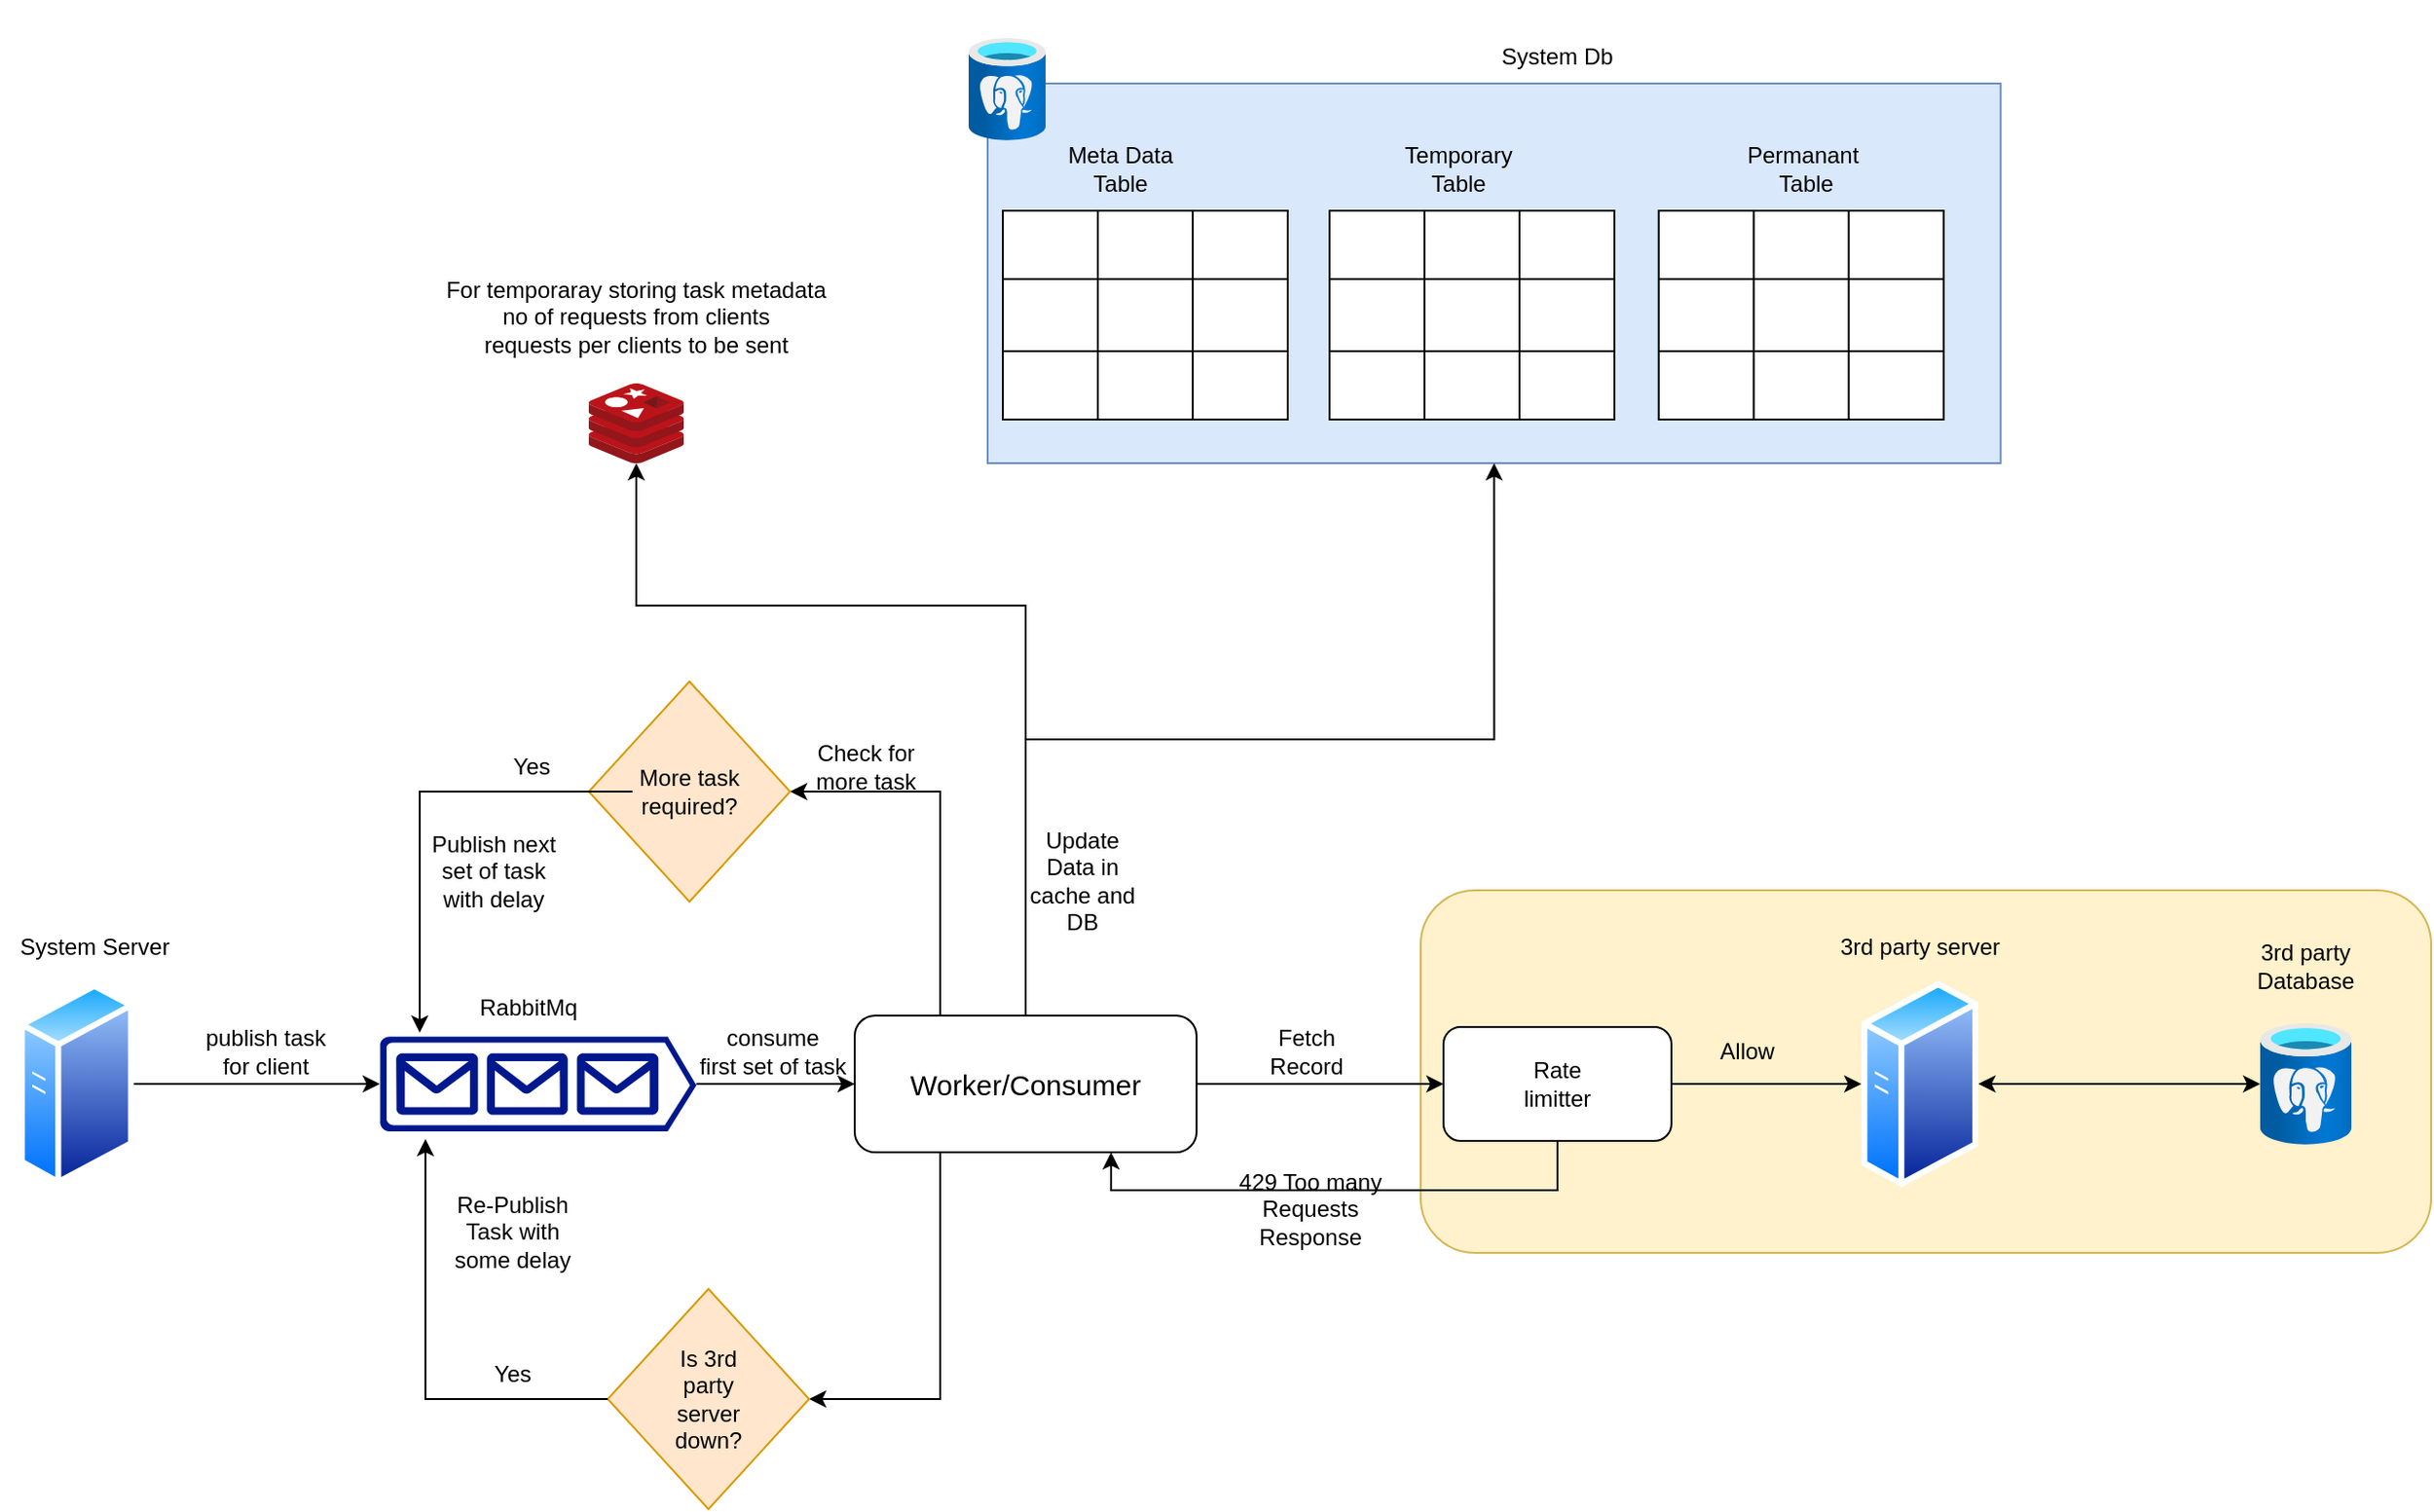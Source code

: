 <mxfile version="28.0.7">
  <diagram name="Page-1" id="ngzeG0fBWkEeCLGVv72K">
    <mxGraphModel dx="1215" dy="849" grid="0" gridSize="10" guides="1" tooltips="1" connect="1" arrows="1" fold="1" page="0" pageScale="1" pageWidth="850" pageHeight="1100" math="0" shadow="0">
      <root>
        <mxCell id="0" />
        <mxCell id="1" parent="0" />
        <mxCell id="7YgNZgdCeY3ffajexl75-25" value="" style="rounded=1;whiteSpace=wrap;html=1;fillColor=#fff2cc;strokeColor=#d6b656;" parent="1" vertex="1">
          <mxGeometry x="488" y="210" width="532" height="191" as="geometry" />
        </mxCell>
        <mxCell id="13wFkKbHyslXbrSLj6gN-38" value="" style="rounded=0;whiteSpace=wrap;html=1;fillColor=#dae8fc;strokeColor=#6c8ebf;" parent="1" vertex="1">
          <mxGeometry x="260" y="-215" width="533.33" height="200" as="geometry" />
        </mxCell>
        <mxCell id="XahCi_TKHKnhA9Hn1B0T-5" style="edgeStyle=orthogonalEdgeStyle;rounded=0;orthogonalLoop=1;jettySize=auto;html=1;exitX=1;exitY=0.5;exitDx=0;exitDy=0;startArrow=classic;startFill=1;" parent="1" source="XahCi_TKHKnhA9Hn1B0T-1" target="XahCi_TKHKnhA9Hn1B0T-3" edge="1">
          <mxGeometry relative="1" as="geometry" />
        </mxCell>
        <mxCell id="XahCi_TKHKnhA9Hn1B0T-1" value="" style="image;aspect=fixed;perimeter=ellipsePerimeter;html=1;align=center;shadow=0;dashed=0;spacingTop=3;image=img/lib/active_directory/generic_server.svg;" parent="1" vertex="1">
          <mxGeometry x="720" y="257" width="61.6" height="110" as="geometry" />
        </mxCell>
        <mxCell id="XahCi_TKHKnhA9Hn1B0T-2" value="3rd party server" style="text;html=1;align=center;verticalAlign=middle;whiteSpace=wrap;rounded=0;" parent="1" vertex="1">
          <mxGeometry x="700.8" y="210" width="100" height="60" as="geometry" />
        </mxCell>
        <mxCell id="XahCi_TKHKnhA9Hn1B0T-3" value="" style="image;aspect=fixed;html=1;points=[];align=center;fontSize=12;image=img/lib/azure2/databases/Azure_Database_PostgreSQL_Server.svg;" parent="1" vertex="1">
          <mxGeometry x="930" y="280" width="48" height="64" as="geometry" />
        </mxCell>
        <mxCell id="XahCi_TKHKnhA9Hn1B0T-4" value="3rd party Database" style="text;html=1;align=center;verticalAlign=middle;whiteSpace=wrap;rounded=0;" parent="1" vertex="1">
          <mxGeometry x="904" y="220" width="100" height="60" as="geometry" />
        </mxCell>
        <mxCell id="XahCi_TKHKnhA9Hn1B0T-7" style="edgeStyle=orthogonalEdgeStyle;rounded=0;orthogonalLoop=1;jettySize=auto;html=1;entryX=0;entryY=0.5;entryDx=0;entryDy=0;" parent="1" source="XahCi_TKHKnhA9Hn1B0T-6" target="XahCi_TKHKnhA9Hn1B0T-1" edge="1">
          <mxGeometry relative="1" as="geometry" />
        </mxCell>
        <mxCell id="7YgNZgdCeY3ffajexl75-3" style="edgeStyle=orthogonalEdgeStyle;rounded=0;orthogonalLoop=1;jettySize=auto;html=1;exitX=0.5;exitY=1;exitDx=0;exitDy=0;entryX=0.75;entryY=1;entryDx=0;entryDy=0;" parent="1" source="XahCi_TKHKnhA9Hn1B0T-6" target="13wFkKbHyslXbrSLj6gN-6" edge="1">
          <mxGeometry relative="1" as="geometry" />
        </mxCell>
        <mxCell id="XahCi_TKHKnhA9Hn1B0T-6" value="" style="rounded=1;whiteSpace=wrap;html=1;" parent="1" vertex="1">
          <mxGeometry x="500" y="282" width="120" height="60" as="geometry" />
        </mxCell>
        <mxCell id="XahCi_TKHKnhA9Hn1B0T-8" value="Rate limitter" style="text;html=1;align=center;verticalAlign=middle;whiteSpace=wrap;rounded=0;" parent="1" vertex="1">
          <mxGeometry x="530" y="297" width="60" height="30" as="geometry" />
        </mxCell>
        <mxCell id="XahCi_TKHKnhA9Hn1B0T-10" value="Allow" style="text;html=1;align=center;verticalAlign=middle;whiteSpace=wrap;rounded=0;" parent="1" vertex="1">
          <mxGeometry x="630" y="280" width="60" height="30" as="geometry" />
        </mxCell>
        <mxCell id="13wFkKbHyslXbrSLj6gN-1" value="" style="image;aspect=fixed;perimeter=ellipsePerimeter;html=1;align=center;shadow=0;dashed=0;spacingTop=3;image=img/lib/active_directory/generic_server.svg;" parent="1" vertex="1">
          <mxGeometry x="-250" y="258" width="60.48" height="108" as="geometry" />
        </mxCell>
        <mxCell id="13wFkKbHyslXbrSLj6gN-7" style="edgeStyle=orthogonalEdgeStyle;rounded=0;orthogonalLoop=1;jettySize=auto;html=1;" parent="1" source="13wFkKbHyslXbrSLj6gN-2" target="13wFkKbHyslXbrSLj6gN-6" edge="1">
          <mxGeometry relative="1" as="geometry" />
        </mxCell>
        <mxCell id="13wFkKbHyslXbrSLj6gN-2" value="" style="sketch=0;aspect=fixed;pointerEvents=1;shadow=0;dashed=0;html=1;strokeColor=none;labelPosition=center;verticalLabelPosition=bottom;verticalAlign=top;align=center;fillColor=#00188D;shape=mxgraph.azure.queue_generic" parent="1" vertex="1">
          <mxGeometry x="-60" y="287" width="166.67" height="50" as="geometry" />
        </mxCell>
        <mxCell id="13wFkKbHyslXbrSLj6gN-3" style="edgeStyle=orthogonalEdgeStyle;rounded=0;orthogonalLoop=1;jettySize=auto;html=1;entryX=0;entryY=0.5;entryDx=0;entryDy=0;entryPerimeter=0;" parent="1" source="13wFkKbHyslXbrSLj6gN-1" target="13wFkKbHyslXbrSLj6gN-2" edge="1">
          <mxGeometry relative="1" as="geometry" />
        </mxCell>
        <mxCell id="13wFkKbHyslXbrSLj6gN-4" value="publish task for client" style="text;html=1;align=center;verticalAlign=middle;whiteSpace=wrap;rounded=0;" parent="1" vertex="1">
          <mxGeometry x="-160" y="280" width="80" height="30" as="geometry" />
        </mxCell>
        <mxCell id="13wFkKbHyslXbrSLj6gN-5" value="RabbitMq&amp;nbsp;" style="text;html=1;align=center;verticalAlign=middle;whiteSpace=wrap;rounded=0;" parent="1" vertex="1">
          <mxGeometry x="-10" y="257" width="60" height="30" as="geometry" />
        </mxCell>
        <mxCell id="13wFkKbHyslXbrSLj6gN-41" style="edgeStyle=orthogonalEdgeStyle;rounded=0;orthogonalLoop=1;jettySize=auto;html=1;exitX=1;exitY=0.5;exitDx=0;exitDy=0;" parent="1" source="13wFkKbHyslXbrSLj6gN-6" target="XahCi_TKHKnhA9Hn1B0T-6" edge="1">
          <mxGeometry relative="1" as="geometry" />
        </mxCell>
        <mxCell id="7YgNZgdCeY3ffajexl75-11" style="edgeStyle=orthogonalEdgeStyle;rounded=0;orthogonalLoop=1;jettySize=auto;html=1;exitX=0.25;exitY=0;exitDx=0;exitDy=0;entryX=1;entryY=0.5;entryDx=0;entryDy=0;" parent="1" source="13wFkKbHyslXbrSLj6gN-6" target="7YgNZgdCeY3ffajexl75-10" edge="1">
          <mxGeometry relative="1" as="geometry" />
        </mxCell>
        <mxCell id="7YgNZgdCeY3ffajexl75-17" style="edgeStyle=orthogonalEdgeStyle;rounded=0;orthogonalLoop=1;jettySize=auto;html=1;exitX=0.25;exitY=1;exitDx=0;exitDy=0;entryX=1;entryY=0.5;entryDx=0;entryDy=0;" parent="1" source="13wFkKbHyslXbrSLj6gN-6" target="7YgNZgdCeY3ffajexl75-15" edge="1">
          <mxGeometry relative="1" as="geometry" />
        </mxCell>
        <mxCell id="7YgNZgdCeY3ffajexl75-22" style="edgeStyle=orthogonalEdgeStyle;rounded=0;orthogonalLoop=1;jettySize=auto;html=1;exitX=0.5;exitY=0;exitDx=0;exitDy=0;entryX=0.5;entryY=1;entryDx=0;entryDy=0;" parent="1" source="13wFkKbHyslXbrSLj6gN-6" target="13wFkKbHyslXbrSLj6gN-38" edge="1">
          <mxGeometry relative="1" as="geometry" />
        </mxCell>
        <mxCell id="7YgNZgdCeY3ffajexl75-23" style="edgeStyle=orthogonalEdgeStyle;rounded=0;orthogonalLoop=1;jettySize=auto;html=1;exitX=0.5;exitY=0;exitDx=0;exitDy=0;" parent="1" source="13wFkKbHyslXbrSLj6gN-6" target="13wFkKbHyslXbrSLj6gN-43" edge="1">
          <mxGeometry relative="1" as="geometry">
            <Array as="points">
              <mxPoint x="280" y="60" />
              <mxPoint x="75" y="60" />
            </Array>
          </mxGeometry>
        </mxCell>
        <mxCell id="13wFkKbHyslXbrSLj6gN-6" value="&lt;font style=&quot;font-size: 15px;&quot;&gt;Worker/Consumer&lt;/font&gt;" style="rounded=1;whiteSpace=wrap;html=1;" parent="1" vertex="1">
          <mxGeometry x="190" y="276" width="180" height="72" as="geometry" />
        </mxCell>
        <mxCell id="13wFkKbHyslXbrSLj6gN-8" value="consume&lt;br&gt;first set of task" style="text;html=1;align=center;verticalAlign=middle;whiteSpace=wrap;rounded=0;" parent="1" vertex="1">
          <mxGeometry x="106.67" y="280" width="80" height="30" as="geometry" />
        </mxCell>
        <mxCell id="13wFkKbHyslXbrSLj6gN-9" value="" style="shape=table;startSize=0;container=1;collapsible=0;childLayout=tableLayout;fontSize=16;" parent="1" vertex="1">
          <mxGeometry x="440" y="-148" width="150" height="110" as="geometry" />
        </mxCell>
        <mxCell id="13wFkKbHyslXbrSLj6gN-10" value="" style="shape=tableRow;horizontal=0;startSize=0;swimlaneHead=0;swimlaneBody=0;strokeColor=inherit;top=0;left=0;bottom=0;right=0;collapsible=0;dropTarget=0;fillColor=none;points=[[0,0.5],[1,0.5]];portConstraint=eastwest;fontSize=16;" parent="13wFkKbHyslXbrSLj6gN-9" vertex="1">
          <mxGeometry width="150" height="36" as="geometry" />
        </mxCell>
        <mxCell id="13wFkKbHyslXbrSLj6gN-11" value="" style="shape=partialRectangle;html=1;whiteSpace=wrap;connectable=0;strokeColor=inherit;overflow=hidden;fillColor=none;top=0;left=0;bottom=0;right=0;pointerEvents=1;fontSize=16;" parent="13wFkKbHyslXbrSLj6gN-10" vertex="1">
          <mxGeometry width="50" height="36" as="geometry">
            <mxRectangle width="50" height="36" as="alternateBounds" />
          </mxGeometry>
        </mxCell>
        <mxCell id="13wFkKbHyslXbrSLj6gN-12" value="" style="shape=partialRectangle;html=1;whiteSpace=wrap;connectable=0;strokeColor=inherit;overflow=hidden;fillColor=none;top=0;left=0;bottom=0;right=0;pointerEvents=1;fontSize=16;" parent="13wFkKbHyslXbrSLj6gN-10" vertex="1">
          <mxGeometry x="50" width="50" height="36" as="geometry">
            <mxRectangle width="50" height="36" as="alternateBounds" />
          </mxGeometry>
        </mxCell>
        <mxCell id="13wFkKbHyslXbrSLj6gN-13" value="" style="shape=partialRectangle;html=1;whiteSpace=wrap;connectable=0;strokeColor=inherit;overflow=hidden;fillColor=none;top=0;left=0;bottom=0;right=0;pointerEvents=1;fontSize=16;" parent="13wFkKbHyslXbrSLj6gN-10" vertex="1">
          <mxGeometry x="100" width="50" height="36" as="geometry">
            <mxRectangle width="50" height="36" as="alternateBounds" />
          </mxGeometry>
        </mxCell>
        <mxCell id="13wFkKbHyslXbrSLj6gN-14" value="" style="shape=tableRow;horizontal=0;startSize=0;swimlaneHead=0;swimlaneBody=0;strokeColor=inherit;top=0;left=0;bottom=0;right=0;collapsible=0;dropTarget=0;fillColor=none;points=[[0,0.5],[1,0.5]];portConstraint=eastwest;fontSize=16;" parent="13wFkKbHyslXbrSLj6gN-9" vertex="1">
          <mxGeometry y="36" width="150" height="38" as="geometry" />
        </mxCell>
        <mxCell id="13wFkKbHyslXbrSLj6gN-15" value="" style="shape=partialRectangle;html=1;whiteSpace=wrap;connectable=0;strokeColor=inherit;overflow=hidden;fillColor=none;top=0;left=0;bottom=0;right=0;pointerEvents=1;fontSize=16;" parent="13wFkKbHyslXbrSLj6gN-14" vertex="1">
          <mxGeometry width="50" height="38" as="geometry">
            <mxRectangle width="50" height="38" as="alternateBounds" />
          </mxGeometry>
        </mxCell>
        <mxCell id="13wFkKbHyslXbrSLj6gN-16" value="" style="shape=partialRectangle;html=1;whiteSpace=wrap;connectable=0;strokeColor=inherit;overflow=hidden;fillColor=none;top=0;left=0;bottom=0;right=0;pointerEvents=1;fontSize=16;" parent="13wFkKbHyslXbrSLj6gN-14" vertex="1">
          <mxGeometry x="50" width="50" height="38" as="geometry">
            <mxRectangle width="50" height="38" as="alternateBounds" />
          </mxGeometry>
        </mxCell>
        <mxCell id="13wFkKbHyslXbrSLj6gN-17" value="" style="shape=partialRectangle;html=1;whiteSpace=wrap;connectable=0;strokeColor=inherit;overflow=hidden;fillColor=none;top=0;left=0;bottom=0;right=0;pointerEvents=1;fontSize=16;" parent="13wFkKbHyslXbrSLj6gN-14" vertex="1">
          <mxGeometry x="100" width="50" height="38" as="geometry">
            <mxRectangle width="50" height="38" as="alternateBounds" />
          </mxGeometry>
        </mxCell>
        <mxCell id="13wFkKbHyslXbrSLj6gN-18" value="" style="shape=tableRow;horizontal=0;startSize=0;swimlaneHead=0;swimlaneBody=0;strokeColor=inherit;top=0;left=0;bottom=0;right=0;collapsible=0;dropTarget=0;fillColor=none;points=[[0,0.5],[1,0.5]];portConstraint=eastwest;fontSize=16;" parent="13wFkKbHyslXbrSLj6gN-9" vertex="1">
          <mxGeometry y="74" width="150" height="36" as="geometry" />
        </mxCell>
        <mxCell id="13wFkKbHyslXbrSLj6gN-19" value="" style="shape=partialRectangle;html=1;whiteSpace=wrap;connectable=0;strokeColor=inherit;overflow=hidden;fillColor=none;top=0;left=0;bottom=0;right=0;pointerEvents=1;fontSize=16;" parent="13wFkKbHyslXbrSLj6gN-18" vertex="1">
          <mxGeometry width="50" height="36" as="geometry">
            <mxRectangle width="50" height="36" as="alternateBounds" />
          </mxGeometry>
        </mxCell>
        <mxCell id="13wFkKbHyslXbrSLj6gN-20" value="" style="shape=partialRectangle;html=1;whiteSpace=wrap;connectable=0;strokeColor=inherit;overflow=hidden;fillColor=none;top=0;left=0;bottom=0;right=0;pointerEvents=1;fontSize=16;" parent="13wFkKbHyslXbrSLj6gN-18" vertex="1">
          <mxGeometry x="50" width="50" height="36" as="geometry">
            <mxRectangle width="50" height="36" as="alternateBounds" />
          </mxGeometry>
        </mxCell>
        <mxCell id="13wFkKbHyslXbrSLj6gN-21" value="" style="shape=partialRectangle;html=1;whiteSpace=wrap;connectable=0;strokeColor=inherit;overflow=hidden;fillColor=none;top=0;left=0;bottom=0;right=0;pointerEvents=1;fontSize=16;" parent="13wFkKbHyslXbrSLj6gN-18" vertex="1">
          <mxGeometry x="100" width="50" height="36" as="geometry">
            <mxRectangle width="50" height="36" as="alternateBounds" />
          </mxGeometry>
        </mxCell>
        <mxCell id="13wFkKbHyslXbrSLj6gN-22" value="Temporary Table" style="text;html=1;align=center;verticalAlign=middle;whiteSpace=wrap;rounded=0;" parent="1" vertex="1">
          <mxGeometry x="478" y="-185" width="60" height="30" as="geometry" />
        </mxCell>
        <mxCell id="13wFkKbHyslXbrSLj6gN-23" value="" style="shape=table;startSize=0;container=1;collapsible=0;childLayout=tableLayout;fontSize=16;" parent="1" vertex="1">
          <mxGeometry x="613.33" y="-148" width="150" height="110" as="geometry" />
        </mxCell>
        <mxCell id="13wFkKbHyslXbrSLj6gN-24" value="" style="shape=tableRow;horizontal=0;startSize=0;swimlaneHead=0;swimlaneBody=0;strokeColor=inherit;top=0;left=0;bottom=0;right=0;collapsible=0;dropTarget=0;fillColor=none;points=[[0,0.5],[1,0.5]];portConstraint=eastwest;fontSize=16;" parent="13wFkKbHyslXbrSLj6gN-23" vertex="1">
          <mxGeometry width="150" height="36" as="geometry" />
        </mxCell>
        <mxCell id="13wFkKbHyslXbrSLj6gN-25" value="" style="shape=partialRectangle;html=1;whiteSpace=wrap;connectable=0;strokeColor=inherit;overflow=hidden;fillColor=none;top=0;left=0;bottom=0;right=0;pointerEvents=1;fontSize=16;" parent="13wFkKbHyslXbrSLj6gN-24" vertex="1">
          <mxGeometry width="50" height="36" as="geometry">
            <mxRectangle width="50" height="36" as="alternateBounds" />
          </mxGeometry>
        </mxCell>
        <mxCell id="13wFkKbHyslXbrSLj6gN-26" value="" style="shape=partialRectangle;html=1;whiteSpace=wrap;connectable=0;strokeColor=inherit;overflow=hidden;fillColor=none;top=0;left=0;bottom=0;right=0;pointerEvents=1;fontSize=16;" parent="13wFkKbHyslXbrSLj6gN-24" vertex="1">
          <mxGeometry x="50" width="50" height="36" as="geometry">
            <mxRectangle width="50" height="36" as="alternateBounds" />
          </mxGeometry>
        </mxCell>
        <mxCell id="13wFkKbHyslXbrSLj6gN-27" value="" style="shape=partialRectangle;html=1;whiteSpace=wrap;connectable=0;strokeColor=inherit;overflow=hidden;fillColor=none;top=0;left=0;bottom=0;right=0;pointerEvents=1;fontSize=16;" parent="13wFkKbHyslXbrSLj6gN-24" vertex="1">
          <mxGeometry x="100" width="50" height="36" as="geometry">
            <mxRectangle width="50" height="36" as="alternateBounds" />
          </mxGeometry>
        </mxCell>
        <mxCell id="13wFkKbHyslXbrSLj6gN-28" value="" style="shape=tableRow;horizontal=0;startSize=0;swimlaneHead=0;swimlaneBody=0;strokeColor=inherit;top=0;left=0;bottom=0;right=0;collapsible=0;dropTarget=0;fillColor=none;points=[[0,0.5],[1,0.5]];portConstraint=eastwest;fontSize=16;" parent="13wFkKbHyslXbrSLj6gN-23" vertex="1">
          <mxGeometry y="36" width="150" height="38" as="geometry" />
        </mxCell>
        <mxCell id="13wFkKbHyslXbrSLj6gN-29" value="" style="shape=partialRectangle;html=1;whiteSpace=wrap;connectable=0;strokeColor=inherit;overflow=hidden;fillColor=none;top=0;left=0;bottom=0;right=0;pointerEvents=1;fontSize=16;" parent="13wFkKbHyslXbrSLj6gN-28" vertex="1">
          <mxGeometry width="50" height="38" as="geometry">
            <mxRectangle width="50" height="38" as="alternateBounds" />
          </mxGeometry>
        </mxCell>
        <mxCell id="13wFkKbHyslXbrSLj6gN-30" value="" style="shape=partialRectangle;html=1;whiteSpace=wrap;connectable=0;strokeColor=inherit;overflow=hidden;fillColor=none;top=0;left=0;bottom=0;right=0;pointerEvents=1;fontSize=16;" parent="13wFkKbHyslXbrSLj6gN-28" vertex="1">
          <mxGeometry x="50" width="50" height="38" as="geometry">
            <mxRectangle width="50" height="38" as="alternateBounds" />
          </mxGeometry>
        </mxCell>
        <mxCell id="13wFkKbHyslXbrSLj6gN-31" value="" style="shape=partialRectangle;html=1;whiteSpace=wrap;connectable=0;strokeColor=inherit;overflow=hidden;fillColor=none;top=0;left=0;bottom=0;right=0;pointerEvents=1;fontSize=16;" parent="13wFkKbHyslXbrSLj6gN-28" vertex="1">
          <mxGeometry x="100" width="50" height="38" as="geometry">
            <mxRectangle width="50" height="38" as="alternateBounds" />
          </mxGeometry>
        </mxCell>
        <mxCell id="13wFkKbHyslXbrSLj6gN-32" value="" style="shape=tableRow;horizontal=0;startSize=0;swimlaneHead=0;swimlaneBody=0;strokeColor=inherit;top=0;left=0;bottom=0;right=0;collapsible=0;dropTarget=0;fillColor=none;points=[[0,0.5],[1,0.5]];portConstraint=eastwest;fontSize=16;" parent="13wFkKbHyslXbrSLj6gN-23" vertex="1">
          <mxGeometry y="74" width="150" height="36" as="geometry" />
        </mxCell>
        <mxCell id="13wFkKbHyslXbrSLj6gN-33" value="" style="shape=partialRectangle;html=1;whiteSpace=wrap;connectable=0;strokeColor=inherit;overflow=hidden;fillColor=none;top=0;left=0;bottom=0;right=0;pointerEvents=1;fontSize=16;" parent="13wFkKbHyslXbrSLj6gN-32" vertex="1">
          <mxGeometry width="50" height="36" as="geometry">
            <mxRectangle width="50" height="36" as="alternateBounds" />
          </mxGeometry>
        </mxCell>
        <mxCell id="13wFkKbHyslXbrSLj6gN-34" value="" style="shape=partialRectangle;html=1;whiteSpace=wrap;connectable=0;strokeColor=inherit;overflow=hidden;fillColor=none;top=0;left=0;bottom=0;right=0;pointerEvents=1;fontSize=16;" parent="13wFkKbHyslXbrSLj6gN-32" vertex="1">
          <mxGeometry x="50" width="50" height="36" as="geometry">
            <mxRectangle width="50" height="36" as="alternateBounds" />
          </mxGeometry>
        </mxCell>
        <mxCell id="13wFkKbHyslXbrSLj6gN-35" value="" style="shape=partialRectangle;html=1;whiteSpace=wrap;connectable=0;strokeColor=inherit;overflow=hidden;fillColor=none;top=0;left=0;bottom=0;right=0;pointerEvents=1;fontSize=16;" parent="13wFkKbHyslXbrSLj6gN-32" vertex="1">
          <mxGeometry x="100" width="50" height="36" as="geometry">
            <mxRectangle width="50" height="36" as="alternateBounds" />
          </mxGeometry>
        </mxCell>
        <mxCell id="13wFkKbHyslXbrSLj6gN-36" value="Permanant&amp;nbsp; Table" style="text;html=1;align=center;verticalAlign=middle;whiteSpace=wrap;rounded=0;" parent="1" vertex="1">
          <mxGeometry x="661.33" y="-185" width="60" height="30" as="geometry" />
        </mxCell>
        <mxCell id="13wFkKbHyslXbrSLj6gN-39" value="" style="image;aspect=fixed;html=1;points=[];align=center;fontSize=12;image=img/lib/azure2/databases/Azure_Database_PostgreSQL_Server.svg;" parent="1" vertex="1">
          <mxGeometry x="250" y="-239" width="40.5" height="54" as="geometry" />
        </mxCell>
        <mxCell id="13wFkKbHyslXbrSLj6gN-42" value="Fetch Record" style="text;html=1;align=center;verticalAlign=middle;whiteSpace=wrap;rounded=0;" parent="1" vertex="1">
          <mxGeometry x="398" y="280" width="60" height="30" as="geometry" />
        </mxCell>
        <mxCell id="13wFkKbHyslXbrSLj6gN-43" value="" style="image;sketch=0;aspect=fixed;html=1;points=[];align=center;fontSize=12;image=img/lib/mscae/Cache_Redis_Product.svg;" parent="1" vertex="1">
          <mxGeometry x="50" y="-57" width="50" height="42" as="geometry" />
        </mxCell>
        <mxCell id="13wFkKbHyslXbrSLj6gN-44" value="For temporaray storing task metadata&lt;div&gt;no of requests from clients&lt;/div&gt;&lt;div&gt;requests per clients to be sent&lt;/div&gt;" style="text;html=1;align=center;verticalAlign=middle;whiteSpace=wrap;rounded=0;" parent="1" vertex="1">
          <mxGeometry x="-40.0" y="-110" width="230" height="36" as="geometry" />
        </mxCell>
        <mxCell id="13wFkKbHyslXbrSLj6gN-47" value="System Db" style="text;html=1;align=center;verticalAlign=middle;whiteSpace=wrap;rounded=0;" parent="1" vertex="1">
          <mxGeometry x="510" y="-259" width="100" height="60" as="geometry" />
        </mxCell>
        <mxCell id="13wFkKbHyslXbrSLj6gN-48" value="" style="shape=table;startSize=0;container=1;collapsible=0;childLayout=tableLayout;fontSize=16;" parent="1" vertex="1">
          <mxGeometry x="268" y="-148" width="150" height="110" as="geometry" />
        </mxCell>
        <mxCell id="13wFkKbHyslXbrSLj6gN-49" value="" style="shape=tableRow;horizontal=0;startSize=0;swimlaneHead=0;swimlaneBody=0;strokeColor=inherit;top=0;left=0;bottom=0;right=0;collapsible=0;dropTarget=0;fillColor=none;points=[[0,0.5],[1,0.5]];portConstraint=eastwest;fontSize=16;" parent="13wFkKbHyslXbrSLj6gN-48" vertex="1">
          <mxGeometry width="150" height="36" as="geometry" />
        </mxCell>
        <mxCell id="13wFkKbHyslXbrSLj6gN-50" value="" style="shape=partialRectangle;html=1;whiteSpace=wrap;connectable=0;strokeColor=inherit;overflow=hidden;fillColor=none;top=0;left=0;bottom=0;right=0;pointerEvents=1;fontSize=16;" parent="13wFkKbHyslXbrSLj6gN-49" vertex="1">
          <mxGeometry width="50" height="36" as="geometry">
            <mxRectangle width="50" height="36" as="alternateBounds" />
          </mxGeometry>
        </mxCell>
        <mxCell id="13wFkKbHyslXbrSLj6gN-51" value="" style="shape=partialRectangle;html=1;whiteSpace=wrap;connectable=0;strokeColor=inherit;overflow=hidden;fillColor=none;top=0;left=0;bottom=0;right=0;pointerEvents=1;fontSize=16;" parent="13wFkKbHyslXbrSLj6gN-49" vertex="1">
          <mxGeometry x="50" width="50" height="36" as="geometry">
            <mxRectangle width="50" height="36" as="alternateBounds" />
          </mxGeometry>
        </mxCell>
        <mxCell id="13wFkKbHyslXbrSLj6gN-52" value="" style="shape=partialRectangle;html=1;whiteSpace=wrap;connectable=0;strokeColor=inherit;overflow=hidden;fillColor=none;top=0;left=0;bottom=0;right=0;pointerEvents=1;fontSize=16;" parent="13wFkKbHyslXbrSLj6gN-49" vertex="1">
          <mxGeometry x="100" width="50" height="36" as="geometry">
            <mxRectangle width="50" height="36" as="alternateBounds" />
          </mxGeometry>
        </mxCell>
        <mxCell id="13wFkKbHyslXbrSLj6gN-53" value="" style="shape=tableRow;horizontal=0;startSize=0;swimlaneHead=0;swimlaneBody=0;strokeColor=inherit;top=0;left=0;bottom=0;right=0;collapsible=0;dropTarget=0;fillColor=none;points=[[0,0.5],[1,0.5]];portConstraint=eastwest;fontSize=16;" parent="13wFkKbHyslXbrSLj6gN-48" vertex="1">
          <mxGeometry y="36" width="150" height="38" as="geometry" />
        </mxCell>
        <mxCell id="13wFkKbHyslXbrSLj6gN-54" value="" style="shape=partialRectangle;html=1;whiteSpace=wrap;connectable=0;strokeColor=inherit;overflow=hidden;fillColor=none;top=0;left=0;bottom=0;right=0;pointerEvents=1;fontSize=16;" parent="13wFkKbHyslXbrSLj6gN-53" vertex="1">
          <mxGeometry width="50" height="38" as="geometry">
            <mxRectangle width="50" height="38" as="alternateBounds" />
          </mxGeometry>
        </mxCell>
        <mxCell id="13wFkKbHyslXbrSLj6gN-55" value="" style="shape=partialRectangle;html=1;whiteSpace=wrap;connectable=0;strokeColor=inherit;overflow=hidden;fillColor=none;top=0;left=0;bottom=0;right=0;pointerEvents=1;fontSize=16;" parent="13wFkKbHyslXbrSLj6gN-53" vertex="1">
          <mxGeometry x="50" width="50" height="38" as="geometry">
            <mxRectangle width="50" height="38" as="alternateBounds" />
          </mxGeometry>
        </mxCell>
        <mxCell id="13wFkKbHyslXbrSLj6gN-56" value="" style="shape=partialRectangle;html=1;whiteSpace=wrap;connectable=0;strokeColor=inherit;overflow=hidden;fillColor=none;top=0;left=0;bottom=0;right=0;pointerEvents=1;fontSize=16;" parent="13wFkKbHyslXbrSLj6gN-53" vertex="1">
          <mxGeometry x="100" width="50" height="38" as="geometry">
            <mxRectangle width="50" height="38" as="alternateBounds" />
          </mxGeometry>
        </mxCell>
        <mxCell id="13wFkKbHyslXbrSLj6gN-57" value="" style="shape=tableRow;horizontal=0;startSize=0;swimlaneHead=0;swimlaneBody=0;strokeColor=inherit;top=0;left=0;bottom=0;right=0;collapsible=0;dropTarget=0;fillColor=none;points=[[0,0.5],[1,0.5]];portConstraint=eastwest;fontSize=16;" parent="13wFkKbHyslXbrSLj6gN-48" vertex="1">
          <mxGeometry y="74" width="150" height="36" as="geometry" />
        </mxCell>
        <mxCell id="13wFkKbHyslXbrSLj6gN-58" value="" style="shape=partialRectangle;html=1;whiteSpace=wrap;connectable=0;strokeColor=inherit;overflow=hidden;fillColor=none;top=0;left=0;bottom=0;right=0;pointerEvents=1;fontSize=16;" parent="13wFkKbHyslXbrSLj6gN-57" vertex="1">
          <mxGeometry width="50" height="36" as="geometry">
            <mxRectangle width="50" height="36" as="alternateBounds" />
          </mxGeometry>
        </mxCell>
        <mxCell id="13wFkKbHyslXbrSLj6gN-59" value="" style="shape=partialRectangle;html=1;whiteSpace=wrap;connectable=0;strokeColor=inherit;overflow=hidden;fillColor=none;top=0;left=0;bottom=0;right=0;pointerEvents=1;fontSize=16;" parent="13wFkKbHyslXbrSLj6gN-57" vertex="1">
          <mxGeometry x="50" width="50" height="36" as="geometry">
            <mxRectangle width="50" height="36" as="alternateBounds" />
          </mxGeometry>
        </mxCell>
        <mxCell id="13wFkKbHyslXbrSLj6gN-60" value="" style="shape=partialRectangle;html=1;whiteSpace=wrap;connectable=0;strokeColor=inherit;overflow=hidden;fillColor=none;top=0;left=0;bottom=0;right=0;pointerEvents=1;fontSize=16;" parent="13wFkKbHyslXbrSLj6gN-57" vertex="1">
          <mxGeometry x="100" width="50" height="36" as="geometry">
            <mxRectangle width="50" height="36" as="alternateBounds" />
          </mxGeometry>
        </mxCell>
        <mxCell id="13wFkKbHyslXbrSLj6gN-61" value="Meta Data Table" style="text;html=1;align=center;verticalAlign=middle;whiteSpace=wrap;rounded=0;" parent="1" vertex="1">
          <mxGeometry x="300.25" y="-185" width="60" height="30" as="geometry" />
        </mxCell>
        <mxCell id="13wFkKbHyslXbrSLj6gN-62" value="System Server" style="text;html=1;align=center;verticalAlign=middle;whiteSpace=wrap;rounded=0;" parent="1" vertex="1">
          <mxGeometry x="-260" y="210" width="100" height="60" as="geometry" />
        </mxCell>
        <mxCell id="XahCi_TKHKnhA9Hn1B0T-12" value="429 Too many Requests&lt;div&gt;Response&lt;/div&gt;" style="text;html=1;align=center;verticalAlign=middle;whiteSpace=wrap;rounded=0;" parent="1" vertex="1">
          <mxGeometry x="370.25" y="348" width="120" height="60" as="geometry" />
        </mxCell>
        <mxCell id="7YgNZgdCeY3ffajexl75-10" value="" style="rhombus;whiteSpace=wrap;html=1;fillColor=#ffe6cc;strokeColor=#d79b00;" parent="1" vertex="1">
          <mxGeometry x="50" y="100" width="106" height="116" as="geometry" />
        </mxCell>
        <mxCell id="7YgNZgdCeY3ffajexl75-8" value="More task&lt;div&gt;required?&lt;/div&gt;" style="text;html=1;align=center;verticalAlign=middle;whiteSpace=wrap;rounded=0;" parent="1" vertex="1">
          <mxGeometry x="73" y="143" width="60" height="30" as="geometry" />
        </mxCell>
        <mxCell id="7YgNZgdCeY3ffajexl75-12" style="edgeStyle=orthogonalEdgeStyle;rounded=0;orthogonalLoop=1;jettySize=auto;html=1;entryX=0.126;entryY=-0.04;entryDx=0;entryDy=0;entryPerimeter=0;" parent="1" source="7YgNZgdCeY3ffajexl75-8" target="13wFkKbHyslXbrSLj6gN-2" edge="1">
          <mxGeometry relative="1" as="geometry">
            <Array as="points">
              <mxPoint x="-39" y="158" />
            </Array>
          </mxGeometry>
        </mxCell>
        <mxCell id="7YgNZgdCeY3ffajexl75-13" value="Yes" style="text;html=1;align=center;verticalAlign=middle;whiteSpace=wrap;rounded=0;" parent="1" vertex="1">
          <mxGeometry x="-10" y="130" width="60" height="30" as="geometry" />
        </mxCell>
        <mxCell id="7YgNZgdCeY3ffajexl75-14" value="Publish next set of task&lt;div&gt;with delay&lt;/div&gt;" style="text;html=1;align=center;verticalAlign=middle;whiteSpace=wrap;rounded=0;" parent="1" vertex="1">
          <mxGeometry x="-40" y="170" width="80" height="60" as="geometry" />
        </mxCell>
        <mxCell id="7YgNZgdCeY3ffajexl75-15" value="" style="rhombus;whiteSpace=wrap;html=1;fillColor=#ffe6cc;strokeColor=#d79b00;" parent="1" vertex="1">
          <mxGeometry x="60" y="420" width="106" height="116" as="geometry" />
        </mxCell>
        <mxCell id="7YgNZgdCeY3ffajexl75-16" value="Is 3rd party server down?" style="text;html=1;align=center;verticalAlign=middle;whiteSpace=wrap;rounded=0;" parent="1" vertex="1">
          <mxGeometry x="83" y="463" width="60" height="30" as="geometry" />
        </mxCell>
        <mxCell id="7YgNZgdCeY3ffajexl75-18" value="Check for more task" style="text;html=1;align=center;verticalAlign=middle;whiteSpace=wrap;rounded=0;" parent="1" vertex="1">
          <mxGeometry x="166" y="130" width="60" height="30" as="geometry" />
        </mxCell>
        <mxCell id="7YgNZgdCeY3ffajexl75-19" style="edgeStyle=orthogonalEdgeStyle;rounded=0;orthogonalLoop=1;jettySize=auto;html=1;exitX=0;exitY=0.5;exitDx=0;exitDy=0;entryX=0.144;entryY=1.08;entryDx=0;entryDy=0;entryPerimeter=0;" parent="1" source="7YgNZgdCeY3ffajexl75-15" target="13wFkKbHyslXbrSLj6gN-2" edge="1">
          <mxGeometry relative="1" as="geometry" />
        </mxCell>
        <mxCell id="7YgNZgdCeY3ffajexl75-20" value="Re-Publish Task with some delay" style="text;html=1;align=center;verticalAlign=middle;whiteSpace=wrap;rounded=0;" parent="1" vertex="1">
          <mxGeometry x="-30" y="360" width="80" height="60" as="geometry" />
        </mxCell>
        <mxCell id="7YgNZgdCeY3ffajexl75-21" value="Yes" style="text;html=1;align=center;verticalAlign=middle;whiteSpace=wrap;rounded=0;" parent="1" vertex="1">
          <mxGeometry x="-20" y="450" width="60" height="30" as="geometry" />
        </mxCell>
        <mxCell id="7YgNZgdCeY3ffajexl75-24" value="Update Data in cache and DB" style="text;html=1;align=center;verticalAlign=middle;whiteSpace=wrap;rounded=0;" parent="1" vertex="1">
          <mxGeometry x="280" y="190" width="60" height="30" as="geometry" />
        </mxCell>
      </root>
    </mxGraphModel>
  </diagram>
</mxfile>
